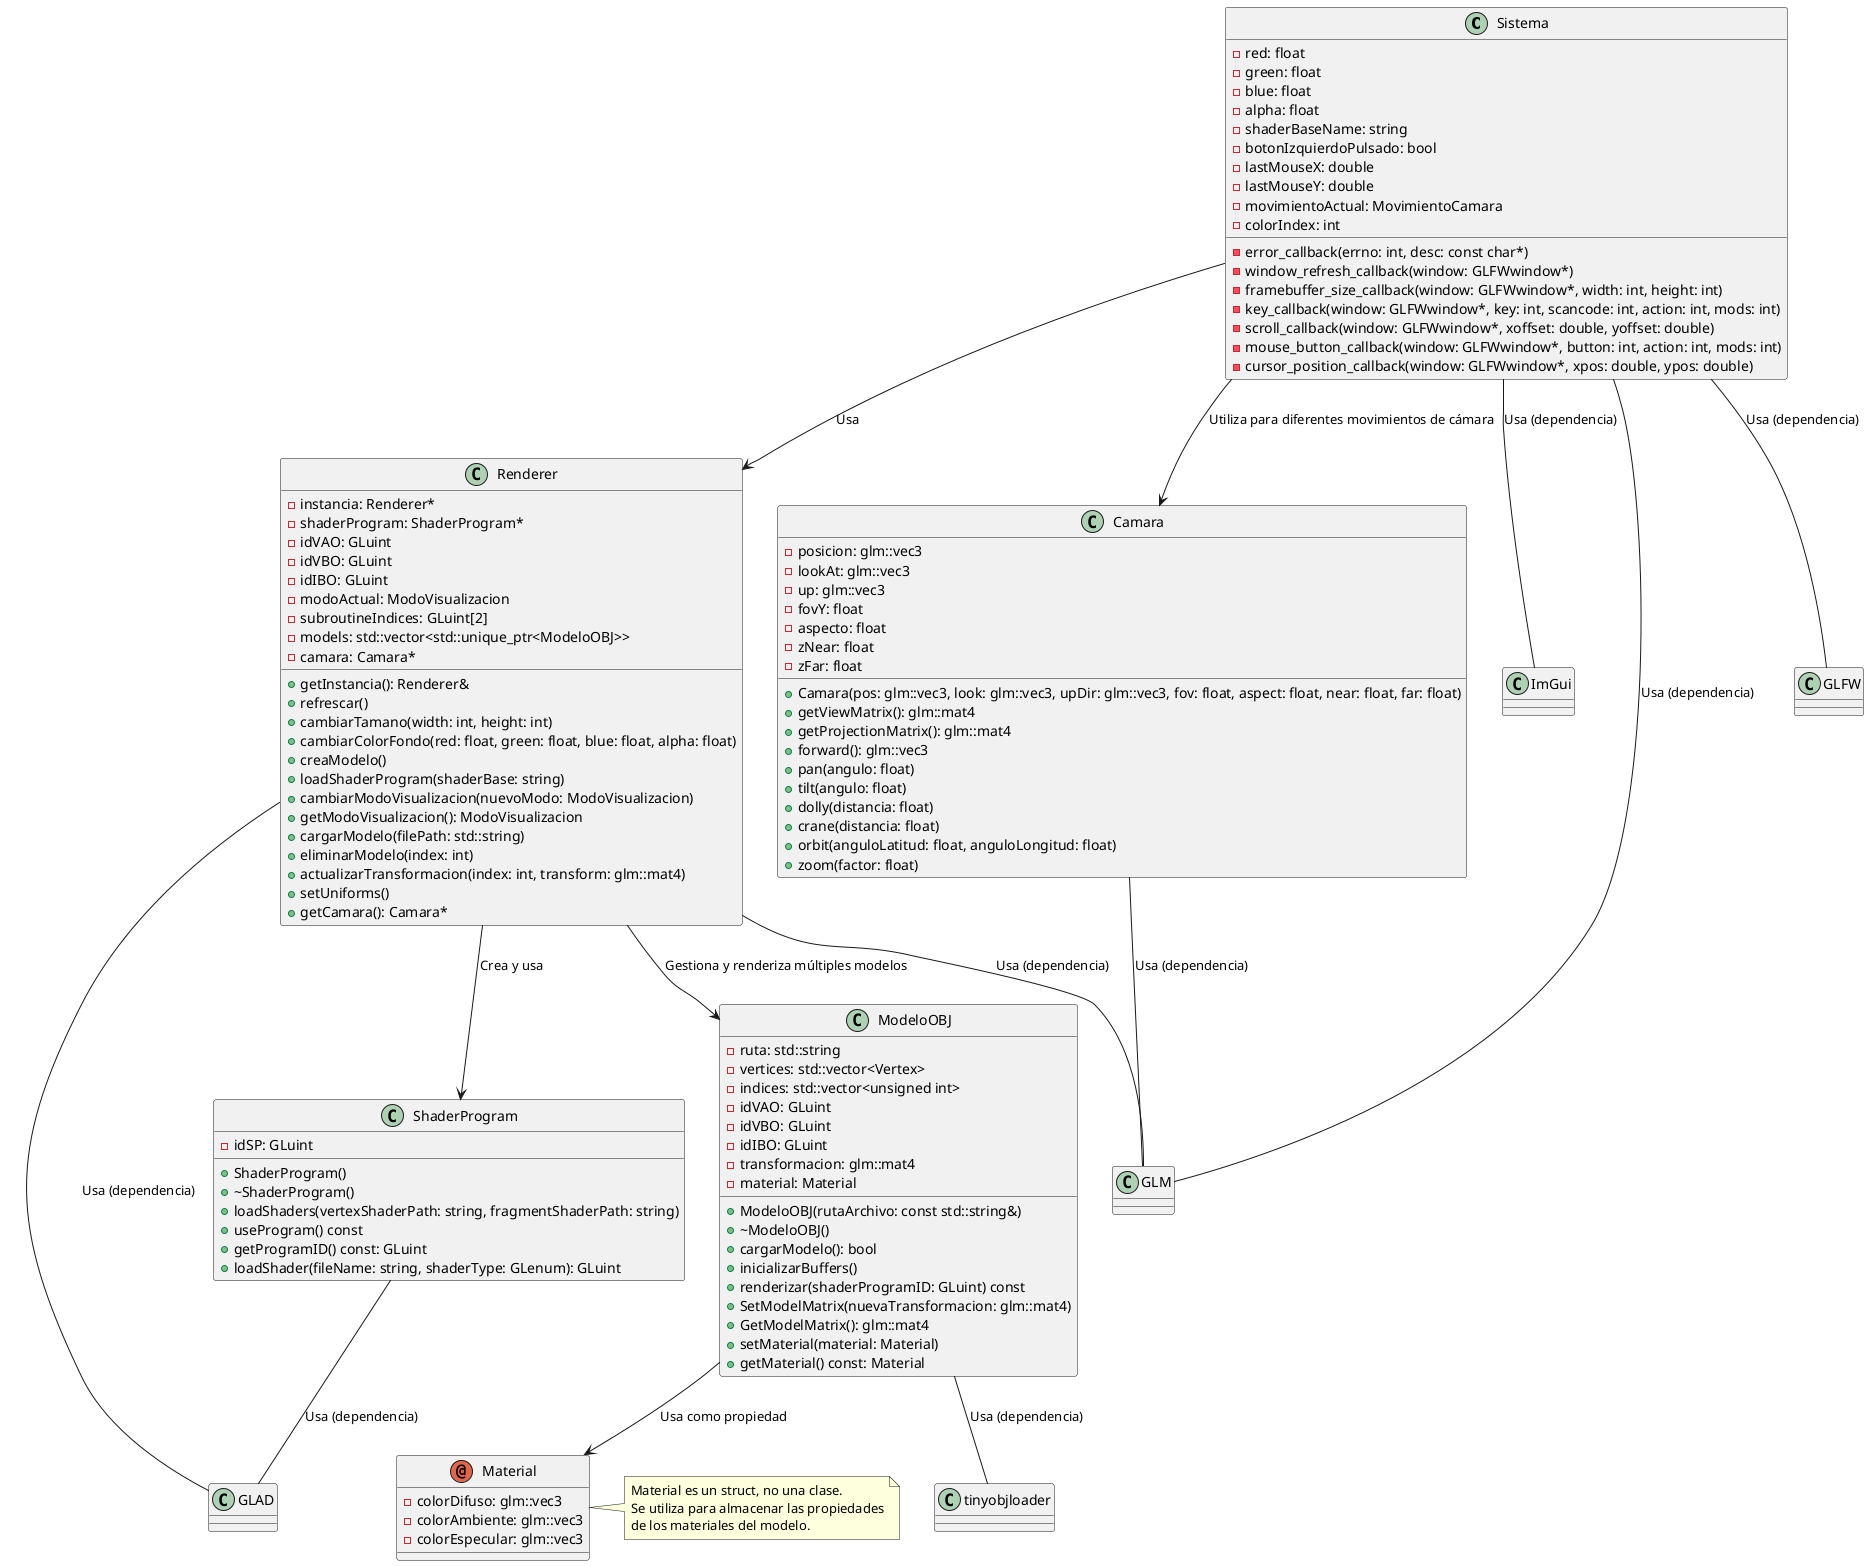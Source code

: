 @startuml
'https://plantuml.com/class-diagram

!define RECTANGLE class

RECTANGLE Sistema {
    - red: float
    - green: float
    - blue: float
    - alpha: float
    - shaderBaseName: string
    - botonIzquierdoPulsado: bool
    - lastMouseX: double
    - lastMouseY: double
    - movimientoActual: MovimientoCamara
    - colorIndex: int
    - error_callback(errno: int, desc: const char*)
    - window_refresh_callback(window: GLFWwindow*)
    - framebuffer_size_callback(window: GLFWwindow*, width: int, height: int)
    - key_callback(window: GLFWwindow*, key: int, scancode: int, action: int, mods: int)
    - scroll_callback(window: GLFWwindow*, xoffset: double, yoffset: double)
    - mouse_button_callback(window: GLFWwindow*, button: int, action: int, mods: int)
    - cursor_position_callback(window: GLFWwindow*, xpos: double, ypos: double)
}

' Clase Renderer (Singleton)
RECTANGLE Renderer {
    - instancia: Renderer*
    - shaderProgram: ShaderProgram*
    - idVAO: GLuint
    - idVBO: GLuint
    - idIBO: GLuint
    - modoActual: ModoVisualizacion
    - subroutineIndices: GLuint[2]
    - models: std::vector<std::unique_ptr<ModeloOBJ>>
    - camara: Camara*
    + getInstancia(): Renderer&
    + refrescar()
    + cambiarTamano(width: int, height: int)
    + cambiarColorFondo(red: float, green: float, blue: float, alpha: float)
    + creaModelo()
    + loadShaderProgram(shaderBase: string)
    + cambiarModoVisualizacion(nuevoModo: ModoVisualizacion)
    + getModoVisualizacion(): ModoVisualizacion
    + cargarModelo(filePath: std::string)
    + eliminarModelo(index: int)
    + actualizarTransformacion(index: int, transform: glm::mat4)
    + setUniforms()
    + getCamara(): Camara*
}

' Clase Camara
RECTANGLE Camara {
    - posicion: glm::vec3
    - lookAt: glm::vec3
    - up: glm::vec3
    - fovY: float
    - aspecto: float
    - zNear: float
    - zFar: float
    + Camara(pos: glm::vec3, look: glm::vec3, upDir: glm::vec3, fov: float, aspect: float, near: float, far: float)
    + getViewMatrix(): glm::mat4
    + getProjectionMatrix(): glm::mat4
    + forward(): glm::vec3
    + pan(angulo: float)
    + tilt(angulo: float)
    + dolly(distancia: float)
    + crane(distancia: float)
    + orbit(anguloLatitud: float, anguloLongitud: float)
    + zoom(factor: float)
}

' Clase ShaderProgram
RECTANGLE ShaderProgram {
    - idSP: GLuint
    + ShaderProgram()
    + ~ShaderProgram()
    + loadShaders(vertexShaderPath: string, fragmentShaderPath: string)
    + useProgram() const
    + getProgramID() const: GLuint
    + loadShader(fileName: string, shaderType: GLenum): GLuint
}

' Clase ModeloOBJ
RECTANGLE ModeloOBJ {
    - ruta: std::string
    - vertices: std::vector<Vertex>
    - indices: std::vector<unsigned int>
    - idVAO: GLuint
    - idVBO: GLuint
    - idIBO: GLuint
    - transformacion: glm::mat4
    - material: Material
    + ModeloOBJ(rutaArchivo: const std::string&)
    + ~ModeloOBJ()
    + cargarModelo(): bool
    + inicializarBuffers()
    + renderizar(shaderProgramID: GLuint) const
    + SetModelMatrix(nuevaTransformacion: glm::mat4)
    + GetModelMatrix(): glm::mat4
    + setMaterial(material: Material)
    + getMaterial() const: Material
}

' Representación del struct Material
annotation Material {
    - colorDifuso: glm::vec3
    - colorAmbiente: glm::vec3
    - colorEspecular: glm::vec3
}

allowmixing
Sistema --> Renderer : "Usa"
Sistema --> Camara : "Utiliza para diferentes movimientos de cámara"
Sistema -- ImGui : "Usa (dependencia)"
Sistema -- GLM : "Usa (dependencia)"
Sistema -- GLFW : "Usa (dependencia)"
Renderer --> ShaderProgram : "Crea y usa"
Renderer --> ModeloOBJ : "Gestiona y renderiza múltiples modelos"
Renderer -- GLAD : "Usa (dependencia)"
Renderer -- GLM : "Usa (dependencia)"
ModeloOBJ --> Material : "Usa como propiedad"
ModeloOBJ -- tinyobjloader : "Usa (dependencia)"
ShaderProgram -- GLAD : "Usa (dependencia)"
Camara -- GLM : "Usa (dependencia)"

' Nota para especificar que Material es un struct
note right of Material
Material es un struct, no una clase.
Se utiliza para almacenar las propiedades
de los materiales del modelo.
end note

' Colección de dependencias
collections GLAD
collections ImGui
collections tinyobjloader
collections GLM
collections GLFW

@enduml
